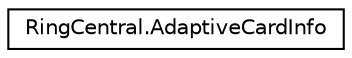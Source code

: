 digraph "Graphical Class Hierarchy"
{
 // LATEX_PDF_SIZE
  edge [fontname="Helvetica",fontsize="10",labelfontname="Helvetica",labelfontsize="10"];
  node [fontname="Helvetica",fontsize="10",shape=record];
  rankdir="LR";
  Node0 [label="RingCentral.AdaptiveCardInfo",height=0.2,width=0.4,color="black", fillcolor="white", style="filled",URL="$classRingCentral_1_1AdaptiveCardInfo.html",tooltip=" "];
}
